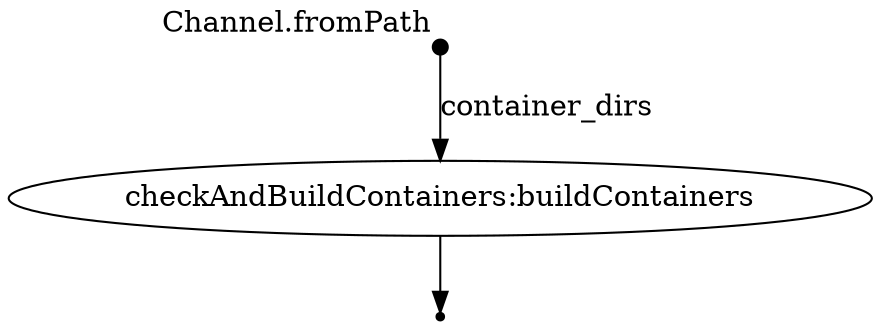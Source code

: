 digraph "dag" {
p0 [shape=point,label="",fixedsize=true,width=0.1,xlabel="Channel.fromPath"];
p1 [label="checkAndBuildContainers:buildContainers"];
p0 -> p1 [label="container_dirs"];

p1 [label="checkAndBuildContainers:buildContainers"];
p2 [shape=point];
p1 -> p2;

}
